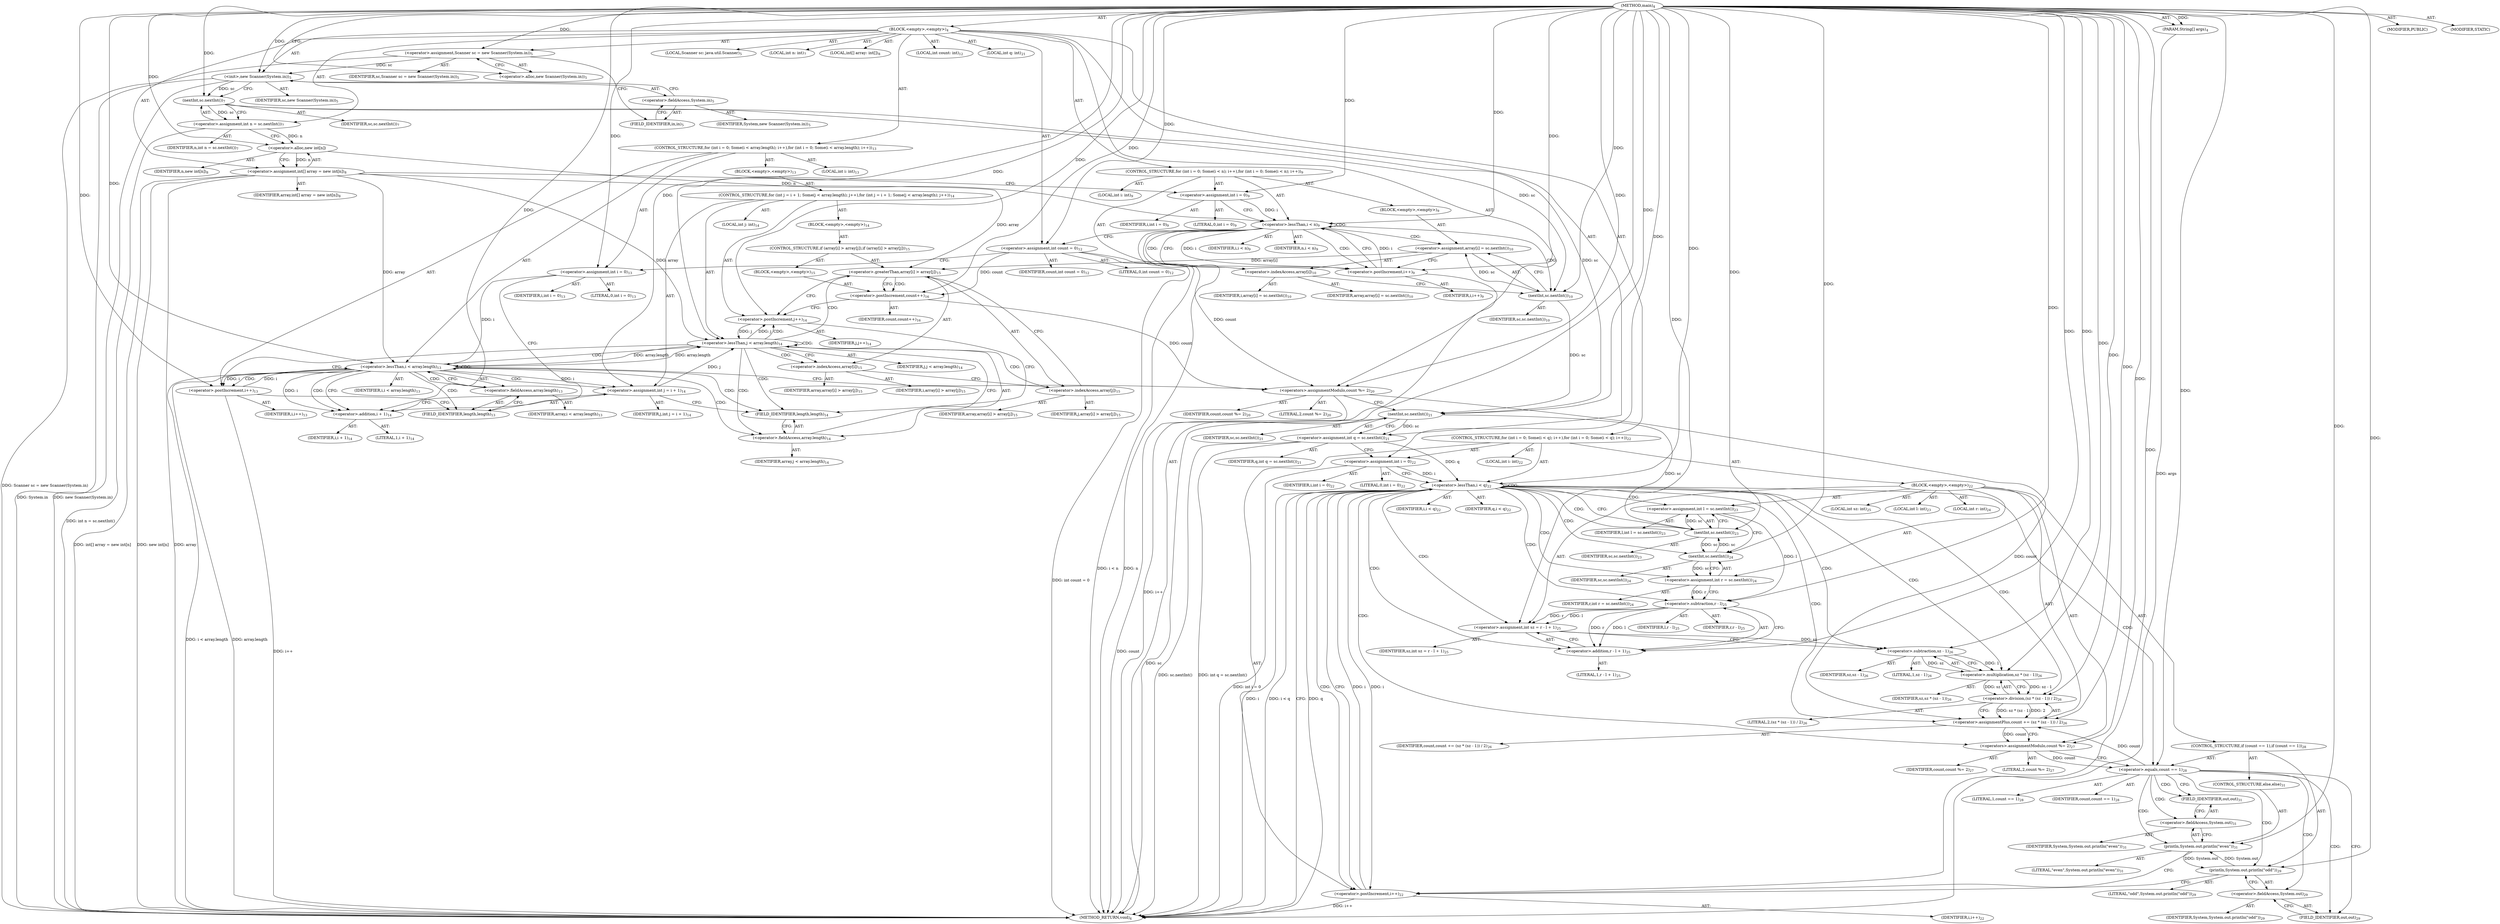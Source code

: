 digraph "main" {  
"19" [label = <(METHOD,main)<SUB>4</SUB>> ]
"20" [label = <(PARAM,String[] args)<SUB>4</SUB>> ]
"21" [label = <(BLOCK,&lt;empty&gt;,&lt;empty&gt;)<SUB>4</SUB>> ]
"4" [label = <(LOCAL,Scanner sc: java.util.Scanner)<SUB>5</SUB>> ]
"22" [label = <(&lt;operator&gt;.assignment,Scanner sc = new Scanner(System.in))<SUB>5</SUB>> ]
"23" [label = <(IDENTIFIER,sc,Scanner sc = new Scanner(System.in))<SUB>5</SUB>> ]
"24" [label = <(&lt;operator&gt;.alloc,new Scanner(System.in))<SUB>5</SUB>> ]
"25" [label = <(&lt;init&gt;,new Scanner(System.in))<SUB>5</SUB>> ]
"3" [label = <(IDENTIFIER,sc,new Scanner(System.in))<SUB>5</SUB>> ]
"26" [label = <(&lt;operator&gt;.fieldAccess,System.in)<SUB>5</SUB>> ]
"27" [label = <(IDENTIFIER,System,new Scanner(System.in))<SUB>5</SUB>> ]
"28" [label = <(FIELD_IDENTIFIER,in,in)<SUB>5</SUB>> ]
"29" [label = <(LOCAL,int n: int)<SUB>7</SUB>> ]
"30" [label = <(&lt;operator&gt;.assignment,int n = sc.nextInt())<SUB>7</SUB>> ]
"31" [label = <(IDENTIFIER,n,int n = sc.nextInt())<SUB>7</SUB>> ]
"32" [label = <(nextInt,sc.nextInt())<SUB>7</SUB>> ]
"33" [label = <(IDENTIFIER,sc,sc.nextInt())<SUB>7</SUB>> ]
"34" [label = <(LOCAL,int[] array: int[])<SUB>8</SUB>> ]
"35" [label = <(&lt;operator&gt;.assignment,int[] array = new int[n])<SUB>8</SUB>> ]
"36" [label = <(IDENTIFIER,array,int[] array = new int[n])<SUB>8</SUB>> ]
"37" [label = <(&lt;operator&gt;.alloc,new int[n])> ]
"38" [label = <(IDENTIFIER,n,new int[n])<SUB>8</SUB>> ]
"39" [label = <(CONTROL_STRUCTURE,for (int i = 0; Some(i &lt; n); i++),for (int i = 0; Some(i &lt; n); i++))<SUB>9</SUB>> ]
"40" [label = <(LOCAL,int i: int)<SUB>9</SUB>> ]
"41" [label = <(&lt;operator&gt;.assignment,int i = 0)<SUB>9</SUB>> ]
"42" [label = <(IDENTIFIER,i,int i = 0)<SUB>9</SUB>> ]
"43" [label = <(LITERAL,0,int i = 0)<SUB>9</SUB>> ]
"44" [label = <(&lt;operator&gt;.lessThan,i &lt; n)<SUB>9</SUB>> ]
"45" [label = <(IDENTIFIER,i,i &lt; n)<SUB>9</SUB>> ]
"46" [label = <(IDENTIFIER,n,i &lt; n)<SUB>9</SUB>> ]
"47" [label = <(&lt;operator&gt;.postIncrement,i++)<SUB>9</SUB>> ]
"48" [label = <(IDENTIFIER,i,i++)<SUB>9</SUB>> ]
"49" [label = <(BLOCK,&lt;empty&gt;,&lt;empty&gt;)<SUB>9</SUB>> ]
"50" [label = <(&lt;operator&gt;.assignment,array[i] = sc.nextInt())<SUB>10</SUB>> ]
"51" [label = <(&lt;operator&gt;.indexAccess,array[i])<SUB>10</SUB>> ]
"52" [label = <(IDENTIFIER,array,array[i] = sc.nextInt())<SUB>10</SUB>> ]
"53" [label = <(IDENTIFIER,i,array[i] = sc.nextInt())<SUB>10</SUB>> ]
"54" [label = <(nextInt,sc.nextInt())<SUB>10</SUB>> ]
"55" [label = <(IDENTIFIER,sc,sc.nextInt())<SUB>10</SUB>> ]
"56" [label = <(LOCAL,int count: int)<SUB>12</SUB>> ]
"57" [label = <(&lt;operator&gt;.assignment,int count = 0)<SUB>12</SUB>> ]
"58" [label = <(IDENTIFIER,count,int count = 0)<SUB>12</SUB>> ]
"59" [label = <(LITERAL,0,int count = 0)<SUB>12</SUB>> ]
"60" [label = <(CONTROL_STRUCTURE,for (int i = 0; Some(i &lt; array.length); i++),for (int i = 0; Some(i &lt; array.length); i++))<SUB>13</SUB>> ]
"61" [label = <(LOCAL,int i: int)<SUB>13</SUB>> ]
"62" [label = <(&lt;operator&gt;.assignment,int i = 0)<SUB>13</SUB>> ]
"63" [label = <(IDENTIFIER,i,int i = 0)<SUB>13</SUB>> ]
"64" [label = <(LITERAL,0,int i = 0)<SUB>13</SUB>> ]
"65" [label = <(&lt;operator&gt;.lessThan,i &lt; array.length)<SUB>13</SUB>> ]
"66" [label = <(IDENTIFIER,i,i &lt; array.length)<SUB>13</SUB>> ]
"67" [label = <(&lt;operator&gt;.fieldAccess,array.length)<SUB>13</SUB>> ]
"68" [label = <(IDENTIFIER,array,i &lt; array.length)<SUB>13</SUB>> ]
"69" [label = <(FIELD_IDENTIFIER,length,length)<SUB>13</SUB>> ]
"70" [label = <(&lt;operator&gt;.postIncrement,i++)<SUB>13</SUB>> ]
"71" [label = <(IDENTIFIER,i,i++)<SUB>13</SUB>> ]
"72" [label = <(BLOCK,&lt;empty&gt;,&lt;empty&gt;)<SUB>13</SUB>> ]
"73" [label = <(CONTROL_STRUCTURE,for (int j = i + 1; Some(j &lt; array.length); j++),for (int j = i + 1; Some(j &lt; array.length); j++))<SUB>14</SUB>> ]
"74" [label = <(LOCAL,int j: int)<SUB>14</SUB>> ]
"75" [label = <(&lt;operator&gt;.assignment,int j = i + 1)<SUB>14</SUB>> ]
"76" [label = <(IDENTIFIER,j,int j = i + 1)<SUB>14</SUB>> ]
"77" [label = <(&lt;operator&gt;.addition,i + 1)<SUB>14</SUB>> ]
"78" [label = <(IDENTIFIER,i,i + 1)<SUB>14</SUB>> ]
"79" [label = <(LITERAL,1,i + 1)<SUB>14</SUB>> ]
"80" [label = <(&lt;operator&gt;.lessThan,j &lt; array.length)<SUB>14</SUB>> ]
"81" [label = <(IDENTIFIER,j,j &lt; array.length)<SUB>14</SUB>> ]
"82" [label = <(&lt;operator&gt;.fieldAccess,array.length)<SUB>14</SUB>> ]
"83" [label = <(IDENTIFIER,array,j &lt; array.length)<SUB>14</SUB>> ]
"84" [label = <(FIELD_IDENTIFIER,length,length)<SUB>14</SUB>> ]
"85" [label = <(&lt;operator&gt;.postIncrement,j++)<SUB>14</SUB>> ]
"86" [label = <(IDENTIFIER,j,j++)<SUB>14</SUB>> ]
"87" [label = <(BLOCK,&lt;empty&gt;,&lt;empty&gt;)<SUB>14</SUB>> ]
"88" [label = <(CONTROL_STRUCTURE,if (array[i] &gt; array[j]),if (array[i] &gt; array[j]))<SUB>15</SUB>> ]
"89" [label = <(&lt;operator&gt;.greaterThan,array[i] &gt; array[j])<SUB>15</SUB>> ]
"90" [label = <(&lt;operator&gt;.indexAccess,array[i])<SUB>15</SUB>> ]
"91" [label = <(IDENTIFIER,array,array[i] &gt; array[j])<SUB>15</SUB>> ]
"92" [label = <(IDENTIFIER,i,array[i] &gt; array[j])<SUB>15</SUB>> ]
"93" [label = <(&lt;operator&gt;.indexAccess,array[j])<SUB>15</SUB>> ]
"94" [label = <(IDENTIFIER,array,array[i] &gt; array[j])<SUB>15</SUB>> ]
"95" [label = <(IDENTIFIER,j,array[i] &gt; array[j])<SUB>15</SUB>> ]
"96" [label = <(BLOCK,&lt;empty&gt;,&lt;empty&gt;)<SUB>15</SUB>> ]
"97" [label = <(&lt;operator&gt;.postIncrement,count++)<SUB>16</SUB>> ]
"98" [label = <(IDENTIFIER,count,count++)<SUB>16</SUB>> ]
"99" [label = <(&lt;operators&gt;.assignmentModulo,count %= 2)<SUB>20</SUB>> ]
"100" [label = <(IDENTIFIER,count,count %= 2)<SUB>20</SUB>> ]
"101" [label = <(LITERAL,2,count %= 2)<SUB>20</SUB>> ]
"102" [label = <(LOCAL,int q: int)<SUB>21</SUB>> ]
"103" [label = <(&lt;operator&gt;.assignment,int q = sc.nextInt())<SUB>21</SUB>> ]
"104" [label = <(IDENTIFIER,q,int q = sc.nextInt())<SUB>21</SUB>> ]
"105" [label = <(nextInt,sc.nextInt())<SUB>21</SUB>> ]
"106" [label = <(IDENTIFIER,sc,sc.nextInt())<SUB>21</SUB>> ]
"107" [label = <(CONTROL_STRUCTURE,for (int i = 0; Some(i &lt; q); i++),for (int i = 0; Some(i &lt; q); i++))<SUB>22</SUB>> ]
"108" [label = <(LOCAL,int i: int)<SUB>22</SUB>> ]
"109" [label = <(&lt;operator&gt;.assignment,int i = 0)<SUB>22</SUB>> ]
"110" [label = <(IDENTIFIER,i,int i = 0)<SUB>22</SUB>> ]
"111" [label = <(LITERAL,0,int i = 0)<SUB>22</SUB>> ]
"112" [label = <(&lt;operator&gt;.lessThan,i &lt; q)<SUB>22</SUB>> ]
"113" [label = <(IDENTIFIER,i,i &lt; q)<SUB>22</SUB>> ]
"114" [label = <(IDENTIFIER,q,i &lt; q)<SUB>22</SUB>> ]
"115" [label = <(&lt;operator&gt;.postIncrement,i++)<SUB>22</SUB>> ]
"116" [label = <(IDENTIFIER,i,i++)<SUB>22</SUB>> ]
"117" [label = <(BLOCK,&lt;empty&gt;,&lt;empty&gt;)<SUB>22</SUB>> ]
"118" [label = <(LOCAL,int l: int)<SUB>23</SUB>> ]
"119" [label = <(&lt;operator&gt;.assignment,int l = sc.nextInt())<SUB>23</SUB>> ]
"120" [label = <(IDENTIFIER,l,int l = sc.nextInt())<SUB>23</SUB>> ]
"121" [label = <(nextInt,sc.nextInt())<SUB>23</SUB>> ]
"122" [label = <(IDENTIFIER,sc,sc.nextInt())<SUB>23</SUB>> ]
"123" [label = <(LOCAL,int r: int)<SUB>24</SUB>> ]
"124" [label = <(&lt;operator&gt;.assignment,int r = sc.nextInt())<SUB>24</SUB>> ]
"125" [label = <(IDENTIFIER,r,int r = sc.nextInt())<SUB>24</SUB>> ]
"126" [label = <(nextInt,sc.nextInt())<SUB>24</SUB>> ]
"127" [label = <(IDENTIFIER,sc,sc.nextInt())<SUB>24</SUB>> ]
"128" [label = <(LOCAL,int sz: int)<SUB>25</SUB>> ]
"129" [label = <(&lt;operator&gt;.assignment,int sz = r - l + 1)<SUB>25</SUB>> ]
"130" [label = <(IDENTIFIER,sz,int sz = r - l + 1)<SUB>25</SUB>> ]
"131" [label = <(&lt;operator&gt;.addition,r - l + 1)<SUB>25</SUB>> ]
"132" [label = <(&lt;operator&gt;.subtraction,r - l)<SUB>25</SUB>> ]
"133" [label = <(IDENTIFIER,r,r - l)<SUB>25</SUB>> ]
"134" [label = <(IDENTIFIER,l,r - l)<SUB>25</SUB>> ]
"135" [label = <(LITERAL,1,r - l + 1)<SUB>25</SUB>> ]
"136" [label = <(&lt;operator&gt;.assignmentPlus,count += (sz * (sz - 1)) / 2)<SUB>26</SUB>> ]
"137" [label = <(IDENTIFIER,count,count += (sz * (sz - 1)) / 2)<SUB>26</SUB>> ]
"138" [label = <(&lt;operator&gt;.division,(sz * (sz - 1)) / 2)<SUB>26</SUB>> ]
"139" [label = <(&lt;operator&gt;.multiplication,sz * (sz - 1))<SUB>26</SUB>> ]
"140" [label = <(IDENTIFIER,sz,sz * (sz - 1))<SUB>26</SUB>> ]
"141" [label = <(&lt;operator&gt;.subtraction,sz - 1)<SUB>26</SUB>> ]
"142" [label = <(IDENTIFIER,sz,sz - 1)<SUB>26</SUB>> ]
"143" [label = <(LITERAL,1,sz - 1)<SUB>26</SUB>> ]
"144" [label = <(LITERAL,2,(sz * (sz - 1)) / 2)<SUB>26</SUB>> ]
"145" [label = <(&lt;operators&gt;.assignmentModulo,count %= 2)<SUB>27</SUB>> ]
"146" [label = <(IDENTIFIER,count,count %= 2)<SUB>27</SUB>> ]
"147" [label = <(LITERAL,2,count %= 2)<SUB>27</SUB>> ]
"148" [label = <(CONTROL_STRUCTURE,if (count == 1),if (count == 1))<SUB>28</SUB>> ]
"149" [label = <(&lt;operator&gt;.equals,count == 1)<SUB>28</SUB>> ]
"150" [label = <(IDENTIFIER,count,count == 1)<SUB>28</SUB>> ]
"151" [label = <(LITERAL,1,count == 1)<SUB>28</SUB>> ]
"152" [label = <(println,System.out.println(&quot;odd&quot;))<SUB>29</SUB>> ]
"153" [label = <(&lt;operator&gt;.fieldAccess,System.out)<SUB>29</SUB>> ]
"154" [label = <(IDENTIFIER,System,System.out.println(&quot;odd&quot;))<SUB>29</SUB>> ]
"155" [label = <(FIELD_IDENTIFIER,out,out)<SUB>29</SUB>> ]
"156" [label = <(LITERAL,&quot;odd&quot;,System.out.println(&quot;odd&quot;))<SUB>29</SUB>> ]
"157" [label = <(CONTROL_STRUCTURE,else,else)<SUB>31</SUB>> ]
"158" [label = <(println,System.out.println(&quot;even&quot;))<SUB>31</SUB>> ]
"159" [label = <(&lt;operator&gt;.fieldAccess,System.out)<SUB>31</SUB>> ]
"160" [label = <(IDENTIFIER,System,System.out.println(&quot;even&quot;))<SUB>31</SUB>> ]
"161" [label = <(FIELD_IDENTIFIER,out,out)<SUB>31</SUB>> ]
"162" [label = <(LITERAL,&quot;even&quot;,System.out.println(&quot;even&quot;))<SUB>31</SUB>> ]
"163" [label = <(MODIFIER,PUBLIC)> ]
"164" [label = <(MODIFIER,STATIC)> ]
"165" [label = <(METHOD_RETURN,void)<SUB>4</SUB>> ]
  "19" -> "20"  [ label = "AST: "] 
  "19" -> "21"  [ label = "AST: "] 
  "19" -> "163"  [ label = "AST: "] 
  "19" -> "164"  [ label = "AST: "] 
  "19" -> "165"  [ label = "AST: "] 
  "21" -> "4"  [ label = "AST: "] 
  "21" -> "22"  [ label = "AST: "] 
  "21" -> "25"  [ label = "AST: "] 
  "21" -> "29"  [ label = "AST: "] 
  "21" -> "30"  [ label = "AST: "] 
  "21" -> "34"  [ label = "AST: "] 
  "21" -> "35"  [ label = "AST: "] 
  "21" -> "39"  [ label = "AST: "] 
  "21" -> "56"  [ label = "AST: "] 
  "21" -> "57"  [ label = "AST: "] 
  "21" -> "60"  [ label = "AST: "] 
  "21" -> "99"  [ label = "AST: "] 
  "21" -> "102"  [ label = "AST: "] 
  "21" -> "103"  [ label = "AST: "] 
  "21" -> "107"  [ label = "AST: "] 
  "22" -> "23"  [ label = "AST: "] 
  "22" -> "24"  [ label = "AST: "] 
  "25" -> "3"  [ label = "AST: "] 
  "25" -> "26"  [ label = "AST: "] 
  "26" -> "27"  [ label = "AST: "] 
  "26" -> "28"  [ label = "AST: "] 
  "30" -> "31"  [ label = "AST: "] 
  "30" -> "32"  [ label = "AST: "] 
  "32" -> "33"  [ label = "AST: "] 
  "35" -> "36"  [ label = "AST: "] 
  "35" -> "37"  [ label = "AST: "] 
  "37" -> "38"  [ label = "AST: "] 
  "39" -> "40"  [ label = "AST: "] 
  "39" -> "41"  [ label = "AST: "] 
  "39" -> "44"  [ label = "AST: "] 
  "39" -> "47"  [ label = "AST: "] 
  "39" -> "49"  [ label = "AST: "] 
  "41" -> "42"  [ label = "AST: "] 
  "41" -> "43"  [ label = "AST: "] 
  "44" -> "45"  [ label = "AST: "] 
  "44" -> "46"  [ label = "AST: "] 
  "47" -> "48"  [ label = "AST: "] 
  "49" -> "50"  [ label = "AST: "] 
  "50" -> "51"  [ label = "AST: "] 
  "50" -> "54"  [ label = "AST: "] 
  "51" -> "52"  [ label = "AST: "] 
  "51" -> "53"  [ label = "AST: "] 
  "54" -> "55"  [ label = "AST: "] 
  "57" -> "58"  [ label = "AST: "] 
  "57" -> "59"  [ label = "AST: "] 
  "60" -> "61"  [ label = "AST: "] 
  "60" -> "62"  [ label = "AST: "] 
  "60" -> "65"  [ label = "AST: "] 
  "60" -> "70"  [ label = "AST: "] 
  "60" -> "72"  [ label = "AST: "] 
  "62" -> "63"  [ label = "AST: "] 
  "62" -> "64"  [ label = "AST: "] 
  "65" -> "66"  [ label = "AST: "] 
  "65" -> "67"  [ label = "AST: "] 
  "67" -> "68"  [ label = "AST: "] 
  "67" -> "69"  [ label = "AST: "] 
  "70" -> "71"  [ label = "AST: "] 
  "72" -> "73"  [ label = "AST: "] 
  "73" -> "74"  [ label = "AST: "] 
  "73" -> "75"  [ label = "AST: "] 
  "73" -> "80"  [ label = "AST: "] 
  "73" -> "85"  [ label = "AST: "] 
  "73" -> "87"  [ label = "AST: "] 
  "75" -> "76"  [ label = "AST: "] 
  "75" -> "77"  [ label = "AST: "] 
  "77" -> "78"  [ label = "AST: "] 
  "77" -> "79"  [ label = "AST: "] 
  "80" -> "81"  [ label = "AST: "] 
  "80" -> "82"  [ label = "AST: "] 
  "82" -> "83"  [ label = "AST: "] 
  "82" -> "84"  [ label = "AST: "] 
  "85" -> "86"  [ label = "AST: "] 
  "87" -> "88"  [ label = "AST: "] 
  "88" -> "89"  [ label = "AST: "] 
  "88" -> "96"  [ label = "AST: "] 
  "89" -> "90"  [ label = "AST: "] 
  "89" -> "93"  [ label = "AST: "] 
  "90" -> "91"  [ label = "AST: "] 
  "90" -> "92"  [ label = "AST: "] 
  "93" -> "94"  [ label = "AST: "] 
  "93" -> "95"  [ label = "AST: "] 
  "96" -> "97"  [ label = "AST: "] 
  "97" -> "98"  [ label = "AST: "] 
  "99" -> "100"  [ label = "AST: "] 
  "99" -> "101"  [ label = "AST: "] 
  "103" -> "104"  [ label = "AST: "] 
  "103" -> "105"  [ label = "AST: "] 
  "105" -> "106"  [ label = "AST: "] 
  "107" -> "108"  [ label = "AST: "] 
  "107" -> "109"  [ label = "AST: "] 
  "107" -> "112"  [ label = "AST: "] 
  "107" -> "115"  [ label = "AST: "] 
  "107" -> "117"  [ label = "AST: "] 
  "109" -> "110"  [ label = "AST: "] 
  "109" -> "111"  [ label = "AST: "] 
  "112" -> "113"  [ label = "AST: "] 
  "112" -> "114"  [ label = "AST: "] 
  "115" -> "116"  [ label = "AST: "] 
  "117" -> "118"  [ label = "AST: "] 
  "117" -> "119"  [ label = "AST: "] 
  "117" -> "123"  [ label = "AST: "] 
  "117" -> "124"  [ label = "AST: "] 
  "117" -> "128"  [ label = "AST: "] 
  "117" -> "129"  [ label = "AST: "] 
  "117" -> "136"  [ label = "AST: "] 
  "117" -> "145"  [ label = "AST: "] 
  "117" -> "148"  [ label = "AST: "] 
  "119" -> "120"  [ label = "AST: "] 
  "119" -> "121"  [ label = "AST: "] 
  "121" -> "122"  [ label = "AST: "] 
  "124" -> "125"  [ label = "AST: "] 
  "124" -> "126"  [ label = "AST: "] 
  "126" -> "127"  [ label = "AST: "] 
  "129" -> "130"  [ label = "AST: "] 
  "129" -> "131"  [ label = "AST: "] 
  "131" -> "132"  [ label = "AST: "] 
  "131" -> "135"  [ label = "AST: "] 
  "132" -> "133"  [ label = "AST: "] 
  "132" -> "134"  [ label = "AST: "] 
  "136" -> "137"  [ label = "AST: "] 
  "136" -> "138"  [ label = "AST: "] 
  "138" -> "139"  [ label = "AST: "] 
  "138" -> "144"  [ label = "AST: "] 
  "139" -> "140"  [ label = "AST: "] 
  "139" -> "141"  [ label = "AST: "] 
  "141" -> "142"  [ label = "AST: "] 
  "141" -> "143"  [ label = "AST: "] 
  "145" -> "146"  [ label = "AST: "] 
  "145" -> "147"  [ label = "AST: "] 
  "148" -> "149"  [ label = "AST: "] 
  "148" -> "152"  [ label = "AST: "] 
  "148" -> "157"  [ label = "AST: "] 
  "149" -> "150"  [ label = "AST: "] 
  "149" -> "151"  [ label = "AST: "] 
  "152" -> "153"  [ label = "AST: "] 
  "152" -> "156"  [ label = "AST: "] 
  "153" -> "154"  [ label = "AST: "] 
  "153" -> "155"  [ label = "AST: "] 
  "157" -> "158"  [ label = "AST: "] 
  "158" -> "159"  [ label = "AST: "] 
  "158" -> "162"  [ label = "AST: "] 
  "159" -> "160"  [ label = "AST: "] 
  "159" -> "161"  [ label = "AST: "] 
  "22" -> "28"  [ label = "CFG: "] 
  "25" -> "32"  [ label = "CFG: "] 
  "30" -> "37"  [ label = "CFG: "] 
  "35" -> "41"  [ label = "CFG: "] 
  "57" -> "62"  [ label = "CFG: "] 
  "99" -> "105"  [ label = "CFG: "] 
  "103" -> "109"  [ label = "CFG: "] 
  "24" -> "22"  [ label = "CFG: "] 
  "26" -> "25"  [ label = "CFG: "] 
  "32" -> "30"  [ label = "CFG: "] 
  "37" -> "35"  [ label = "CFG: "] 
  "41" -> "44"  [ label = "CFG: "] 
  "44" -> "51"  [ label = "CFG: "] 
  "44" -> "57"  [ label = "CFG: "] 
  "47" -> "44"  [ label = "CFG: "] 
  "62" -> "69"  [ label = "CFG: "] 
  "65" -> "77"  [ label = "CFG: "] 
  "65" -> "99"  [ label = "CFG: "] 
  "70" -> "69"  [ label = "CFG: "] 
  "105" -> "103"  [ label = "CFG: "] 
  "109" -> "112"  [ label = "CFG: "] 
  "112" -> "165"  [ label = "CFG: "] 
  "112" -> "121"  [ label = "CFG: "] 
  "115" -> "112"  [ label = "CFG: "] 
  "28" -> "26"  [ label = "CFG: "] 
  "50" -> "47"  [ label = "CFG: "] 
  "67" -> "65"  [ label = "CFG: "] 
  "119" -> "126"  [ label = "CFG: "] 
  "124" -> "132"  [ label = "CFG: "] 
  "129" -> "141"  [ label = "CFG: "] 
  "136" -> "145"  [ label = "CFG: "] 
  "145" -> "149"  [ label = "CFG: "] 
  "51" -> "54"  [ label = "CFG: "] 
  "54" -> "50"  [ label = "CFG: "] 
  "69" -> "67"  [ label = "CFG: "] 
  "75" -> "84"  [ label = "CFG: "] 
  "80" -> "90"  [ label = "CFG: "] 
  "80" -> "70"  [ label = "CFG: "] 
  "85" -> "84"  [ label = "CFG: "] 
  "121" -> "119"  [ label = "CFG: "] 
  "126" -> "124"  [ label = "CFG: "] 
  "131" -> "129"  [ label = "CFG: "] 
  "138" -> "136"  [ label = "CFG: "] 
  "149" -> "155"  [ label = "CFG: "] 
  "149" -> "161"  [ label = "CFG: "] 
  "152" -> "115"  [ label = "CFG: "] 
  "77" -> "75"  [ label = "CFG: "] 
  "82" -> "80"  [ label = "CFG: "] 
  "132" -> "131"  [ label = "CFG: "] 
  "139" -> "138"  [ label = "CFG: "] 
  "153" -> "152"  [ label = "CFG: "] 
  "158" -> "115"  [ label = "CFG: "] 
  "84" -> "82"  [ label = "CFG: "] 
  "89" -> "97"  [ label = "CFG: "] 
  "89" -> "85"  [ label = "CFG: "] 
  "141" -> "139"  [ label = "CFG: "] 
  "155" -> "153"  [ label = "CFG: "] 
  "159" -> "158"  [ label = "CFG: "] 
  "90" -> "93"  [ label = "CFG: "] 
  "93" -> "89"  [ label = "CFG: "] 
  "97" -> "85"  [ label = "CFG: "] 
  "161" -> "159"  [ label = "CFG: "] 
  "19" -> "24"  [ label = "CFG: "] 
  "20" -> "165"  [ label = "DDG: args"] 
  "22" -> "165"  [ label = "DDG: Scanner sc = new Scanner(System.in)"] 
  "25" -> "165"  [ label = "DDG: System.in"] 
  "25" -> "165"  [ label = "DDG: new Scanner(System.in)"] 
  "30" -> "165"  [ label = "DDG: int n = sc.nextInt()"] 
  "35" -> "165"  [ label = "DDG: array"] 
  "35" -> "165"  [ label = "DDG: new int[n]"] 
  "35" -> "165"  [ label = "DDG: int[] array = new int[n]"] 
  "44" -> "165"  [ label = "DDG: n"] 
  "44" -> "165"  [ label = "DDG: i &lt; n"] 
  "57" -> "165"  [ label = "DDG: int count = 0"] 
  "65" -> "165"  [ label = "DDG: array.length"] 
  "65" -> "165"  [ label = "DDG: i &lt; array.length"] 
  "99" -> "165"  [ label = "DDG: count"] 
  "105" -> "165"  [ label = "DDG: sc"] 
  "103" -> "165"  [ label = "DDG: sc.nextInt()"] 
  "103" -> "165"  [ label = "DDG: int q = sc.nextInt()"] 
  "109" -> "165"  [ label = "DDG: int i = 0"] 
  "112" -> "165"  [ label = "DDG: i"] 
  "112" -> "165"  [ label = "DDG: q"] 
  "112" -> "165"  [ label = "DDG: i &lt; q"] 
  "115" -> "165"  [ label = "DDG: i++"] 
  "70" -> "165"  [ label = "DDG: i++"] 
  "47" -> "165"  [ label = "DDG: i++"] 
  "19" -> "20"  [ label = "DDG: "] 
  "19" -> "22"  [ label = "DDG: "] 
  "32" -> "30"  [ label = "DDG: sc"] 
  "37" -> "35"  [ label = "DDG: n"] 
  "19" -> "57"  [ label = "DDG: "] 
  "19" -> "99"  [ label = "DDG: "] 
  "105" -> "103"  [ label = "DDG: sc"] 
  "22" -> "25"  [ label = "DDG: sc"] 
  "19" -> "25"  [ label = "DDG: "] 
  "19" -> "41"  [ label = "DDG: "] 
  "19" -> "62"  [ label = "DDG: "] 
  "57" -> "99"  [ label = "DDG: count"] 
  "97" -> "99"  [ label = "DDG: count"] 
  "19" -> "109"  [ label = "DDG: "] 
  "25" -> "32"  [ label = "DDG: sc"] 
  "19" -> "32"  [ label = "DDG: "] 
  "30" -> "37"  [ label = "DDG: n"] 
  "19" -> "37"  [ label = "DDG: "] 
  "41" -> "44"  [ label = "DDG: i"] 
  "47" -> "44"  [ label = "DDG: i"] 
  "19" -> "44"  [ label = "DDG: "] 
  "37" -> "44"  [ label = "DDG: n"] 
  "44" -> "47"  [ label = "DDG: i"] 
  "19" -> "47"  [ label = "DDG: "] 
  "54" -> "50"  [ label = "DDG: sc"] 
  "62" -> "65"  [ label = "DDG: i"] 
  "70" -> "65"  [ label = "DDG: i"] 
  "19" -> "65"  [ label = "DDG: "] 
  "35" -> "65"  [ label = "DDG: array"] 
  "80" -> "65"  [ label = "DDG: array.length"] 
  "19" -> "70"  [ label = "DDG: "] 
  "65" -> "70"  [ label = "DDG: i"] 
  "32" -> "105"  [ label = "DDG: sc"] 
  "54" -> "105"  [ label = "DDG: sc"] 
  "19" -> "105"  [ label = "DDG: "] 
  "109" -> "112"  [ label = "DDG: i"] 
  "115" -> "112"  [ label = "DDG: i"] 
  "19" -> "112"  [ label = "DDG: "] 
  "103" -> "112"  [ label = "DDG: q"] 
  "112" -> "115"  [ label = "DDG: i"] 
  "19" -> "115"  [ label = "DDG: "] 
  "121" -> "119"  [ label = "DDG: sc"] 
  "126" -> "124"  [ label = "DDG: sc"] 
  "132" -> "129"  [ label = "DDG: r"] 
  "132" -> "129"  [ label = "DDG: l"] 
  "19" -> "129"  [ label = "DDG: "] 
  "138" -> "136"  [ label = "DDG: sz * (sz - 1)"] 
  "138" -> "136"  [ label = "DDG: 2"] 
  "19" -> "145"  [ label = "DDG: "] 
  "65" -> "75"  [ label = "DDG: i"] 
  "19" -> "75"  [ label = "DDG: "] 
  "99" -> "136"  [ label = "DDG: count"] 
  "149" -> "136"  [ label = "DDG: count"] 
  "19" -> "136"  [ label = "DDG: "] 
  "136" -> "145"  [ label = "DDG: count"] 
  "32" -> "54"  [ label = "DDG: sc"] 
  "19" -> "54"  [ label = "DDG: "] 
  "75" -> "80"  [ label = "DDG: j"] 
  "85" -> "80"  [ label = "DDG: j"] 
  "19" -> "80"  [ label = "DDG: "] 
  "35" -> "80"  [ label = "DDG: array"] 
  "65" -> "80"  [ label = "DDG: array.length"] 
  "80" -> "85"  [ label = "DDG: j"] 
  "19" -> "85"  [ label = "DDG: "] 
  "105" -> "121"  [ label = "DDG: sc"] 
  "126" -> "121"  [ label = "DDG: sc"] 
  "19" -> "121"  [ label = "DDG: "] 
  "121" -> "126"  [ label = "DDG: sc"] 
  "19" -> "126"  [ label = "DDG: "] 
  "132" -> "131"  [ label = "DDG: r"] 
  "132" -> "131"  [ label = "DDG: l"] 
  "19" -> "131"  [ label = "DDG: "] 
  "139" -> "138"  [ label = "DDG: sz"] 
  "139" -> "138"  [ label = "DDG: sz - 1"] 
  "19" -> "138"  [ label = "DDG: "] 
  "145" -> "149"  [ label = "DDG: count"] 
  "19" -> "149"  [ label = "DDG: "] 
  "158" -> "152"  [ label = "DDG: System.out"] 
  "19" -> "152"  [ label = "DDG: "] 
  "65" -> "77"  [ label = "DDG: i"] 
  "19" -> "77"  [ label = "DDG: "] 
  "124" -> "132"  [ label = "DDG: r"] 
  "19" -> "132"  [ label = "DDG: "] 
  "119" -> "132"  [ label = "DDG: l"] 
  "141" -> "139"  [ label = "DDG: sz"] 
  "19" -> "139"  [ label = "DDG: "] 
  "141" -> "139"  [ label = "DDG: 1"] 
  "152" -> "158"  [ label = "DDG: System.out"] 
  "19" -> "158"  [ label = "DDG: "] 
  "35" -> "89"  [ label = "DDG: array"] 
  "50" -> "89"  [ label = "DDG: array[i]"] 
  "129" -> "141"  [ label = "DDG: sz"] 
  "19" -> "141"  [ label = "DDG: "] 
  "57" -> "97"  [ label = "DDG: count"] 
  "19" -> "97"  [ label = "DDG: "] 
  "44" -> "47"  [ label = "CDG: "] 
  "44" -> "51"  [ label = "CDG: "] 
  "44" -> "50"  [ label = "CDG: "] 
  "44" -> "44"  [ label = "CDG: "] 
  "44" -> "54"  [ label = "CDG: "] 
  "65" -> "77"  [ label = "CDG: "] 
  "65" -> "75"  [ label = "CDG: "] 
  "65" -> "84"  [ label = "CDG: "] 
  "65" -> "69"  [ label = "CDG: "] 
  "65" -> "67"  [ label = "CDG: "] 
  "65" -> "65"  [ label = "CDG: "] 
  "65" -> "82"  [ label = "CDG: "] 
  "65" -> "80"  [ label = "CDG: "] 
  "65" -> "70"  [ label = "CDG: "] 
  "112" -> "115"  [ label = "CDG: "] 
  "112" -> "141"  [ label = "CDG: "] 
  "112" -> "136"  [ label = "CDG: "] 
  "112" -> "145"  [ label = "CDG: "] 
  "112" -> "131"  [ label = "CDG: "] 
  "112" -> "149"  [ label = "CDG: "] 
  "112" -> "132"  [ label = "CDG: "] 
  "112" -> "119"  [ label = "CDG: "] 
  "112" -> "121"  [ label = "CDG: "] 
  "112" -> "112"  [ label = "CDG: "] 
  "112" -> "129"  [ label = "CDG: "] 
  "112" -> "138"  [ label = "CDG: "] 
  "112" -> "126"  [ label = "CDG: "] 
  "112" -> "139"  [ label = "CDG: "] 
  "112" -> "124"  [ label = "CDG: "] 
  "80" -> "89"  [ label = "CDG: "] 
  "80" -> "84"  [ label = "CDG: "] 
  "80" -> "85"  [ label = "CDG: "] 
  "80" -> "82"  [ label = "CDG: "] 
  "80" -> "93"  [ label = "CDG: "] 
  "80" -> "90"  [ label = "CDG: "] 
  "80" -> "80"  [ label = "CDG: "] 
  "149" -> "161"  [ label = "CDG: "] 
  "149" -> "153"  [ label = "CDG: "] 
  "149" -> "159"  [ label = "CDG: "] 
  "149" -> "152"  [ label = "CDG: "] 
  "149" -> "155"  [ label = "CDG: "] 
  "149" -> "158"  [ label = "CDG: "] 
  "89" -> "97"  [ label = "CDG: "] 
}
